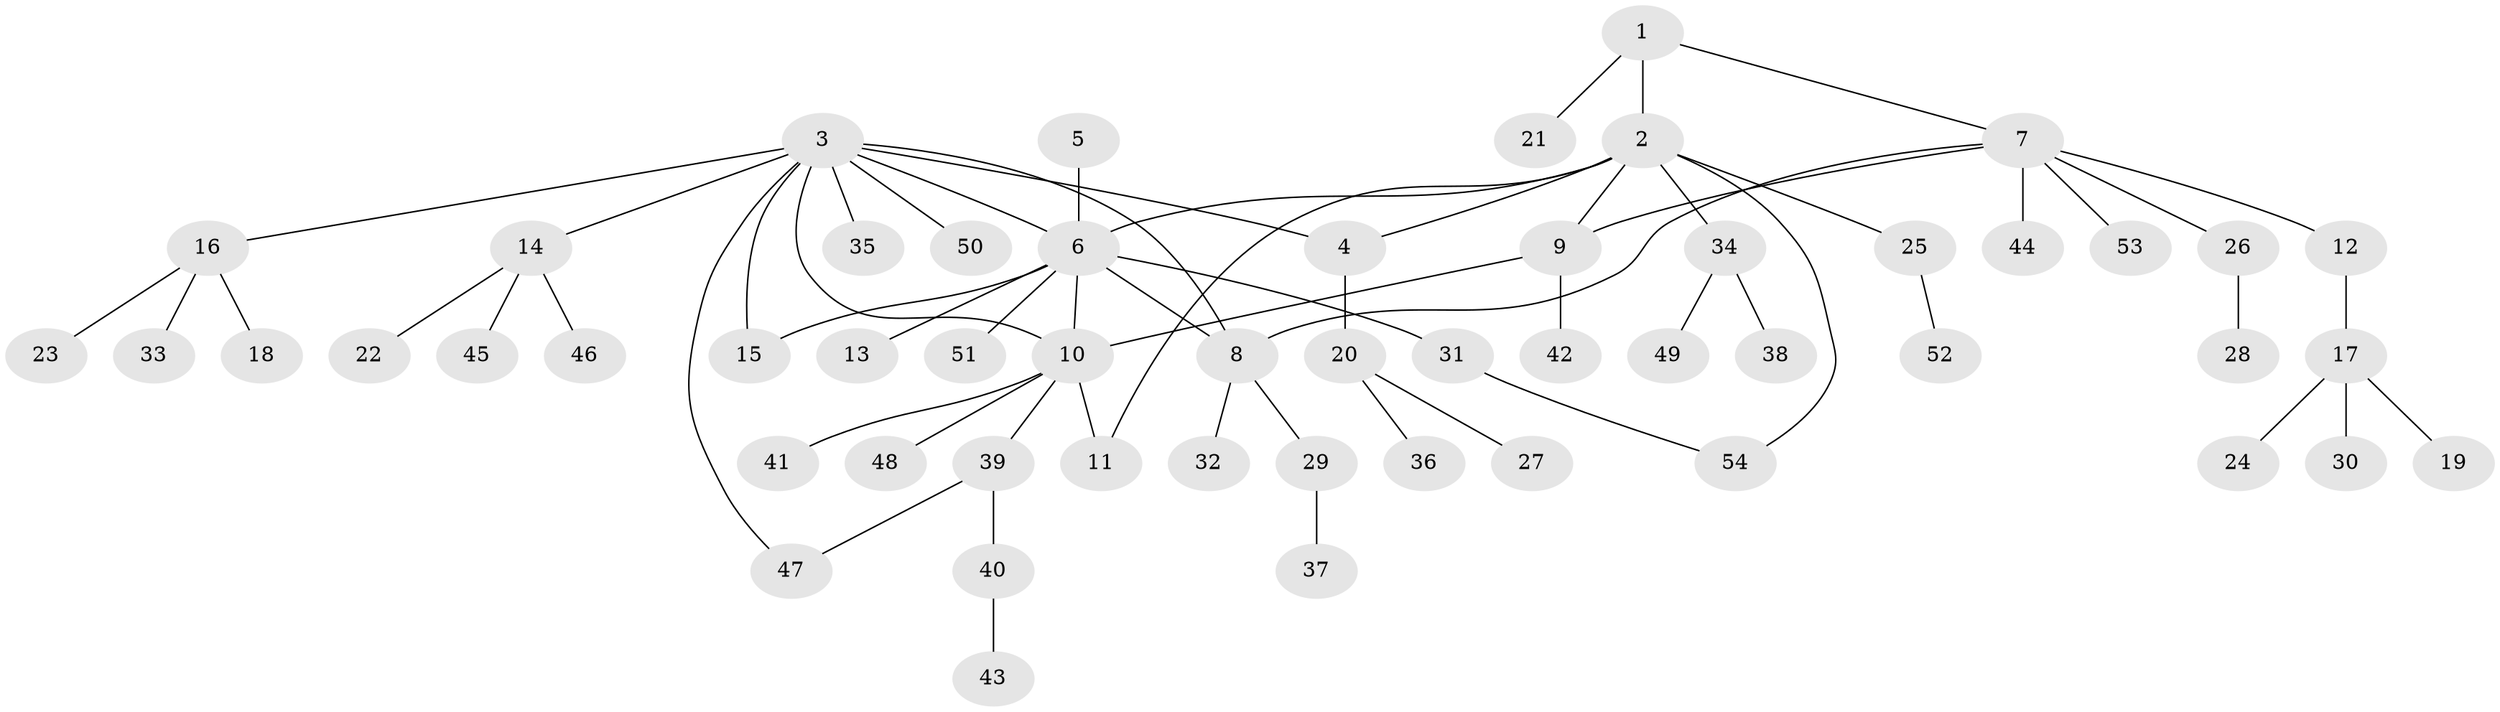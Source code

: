 // Generated by graph-tools (version 1.1) at 2025/16/03/09/25 04:16:02]
// undirected, 54 vertices, 63 edges
graph export_dot {
graph [start="1"]
  node [color=gray90,style=filled];
  1;
  2;
  3;
  4;
  5;
  6;
  7;
  8;
  9;
  10;
  11;
  12;
  13;
  14;
  15;
  16;
  17;
  18;
  19;
  20;
  21;
  22;
  23;
  24;
  25;
  26;
  27;
  28;
  29;
  30;
  31;
  32;
  33;
  34;
  35;
  36;
  37;
  38;
  39;
  40;
  41;
  42;
  43;
  44;
  45;
  46;
  47;
  48;
  49;
  50;
  51;
  52;
  53;
  54;
  1 -- 2;
  1 -- 7;
  1 -- 21;
  2 -- 4;
  2 -- 6;
  2 -- 9;
  2 -- 11;
  2 -- 25;
  2 -- 34;
  2 -- 54;
  3 -- 4;
  3 -- 6;
  3 -- 8;
  3 -- 10;
  3 -- 14;
  3 -- 15;
  3 -- 16;
  3 -- 35;
  3 -- 47;
  3 -- 50;
  4 -- 20;
  5 -- 6;
  6 -- 8;
  6 -- 10;
  6 -- 13;
  6 -- 15;
  6 -- 31;
  6 -- 51;
  7 -- 8;
  7 -- 9;
  7 -- 12;
  7 -- 26;
  7 -- 44;
  7 -- 53;
  8 -- 29;
  8 -- 32;
  9 -- 10;
  9 -- 42;
  10 -- 11;
  10 -- 39;
  10 -- 41;
  10 -- 48;
  12 -- 17;
  14 -- 22;
  14 -- 45;
  14 -- 46;
  16 -- 18;
  16 -- 23;
  16 -- 33;
  17 -- 19;
  17 -- 24;
  17 -- 30;
  20 -- 27;
  20 -- 36;
  25 -- 52;
  26 -- 28;
  29 -- 37;
  31 -- 54;
  34 -- 38;
  34 -- 49;
  39 -- 40;
  39 -- 47;
  40 -- 43;
}

